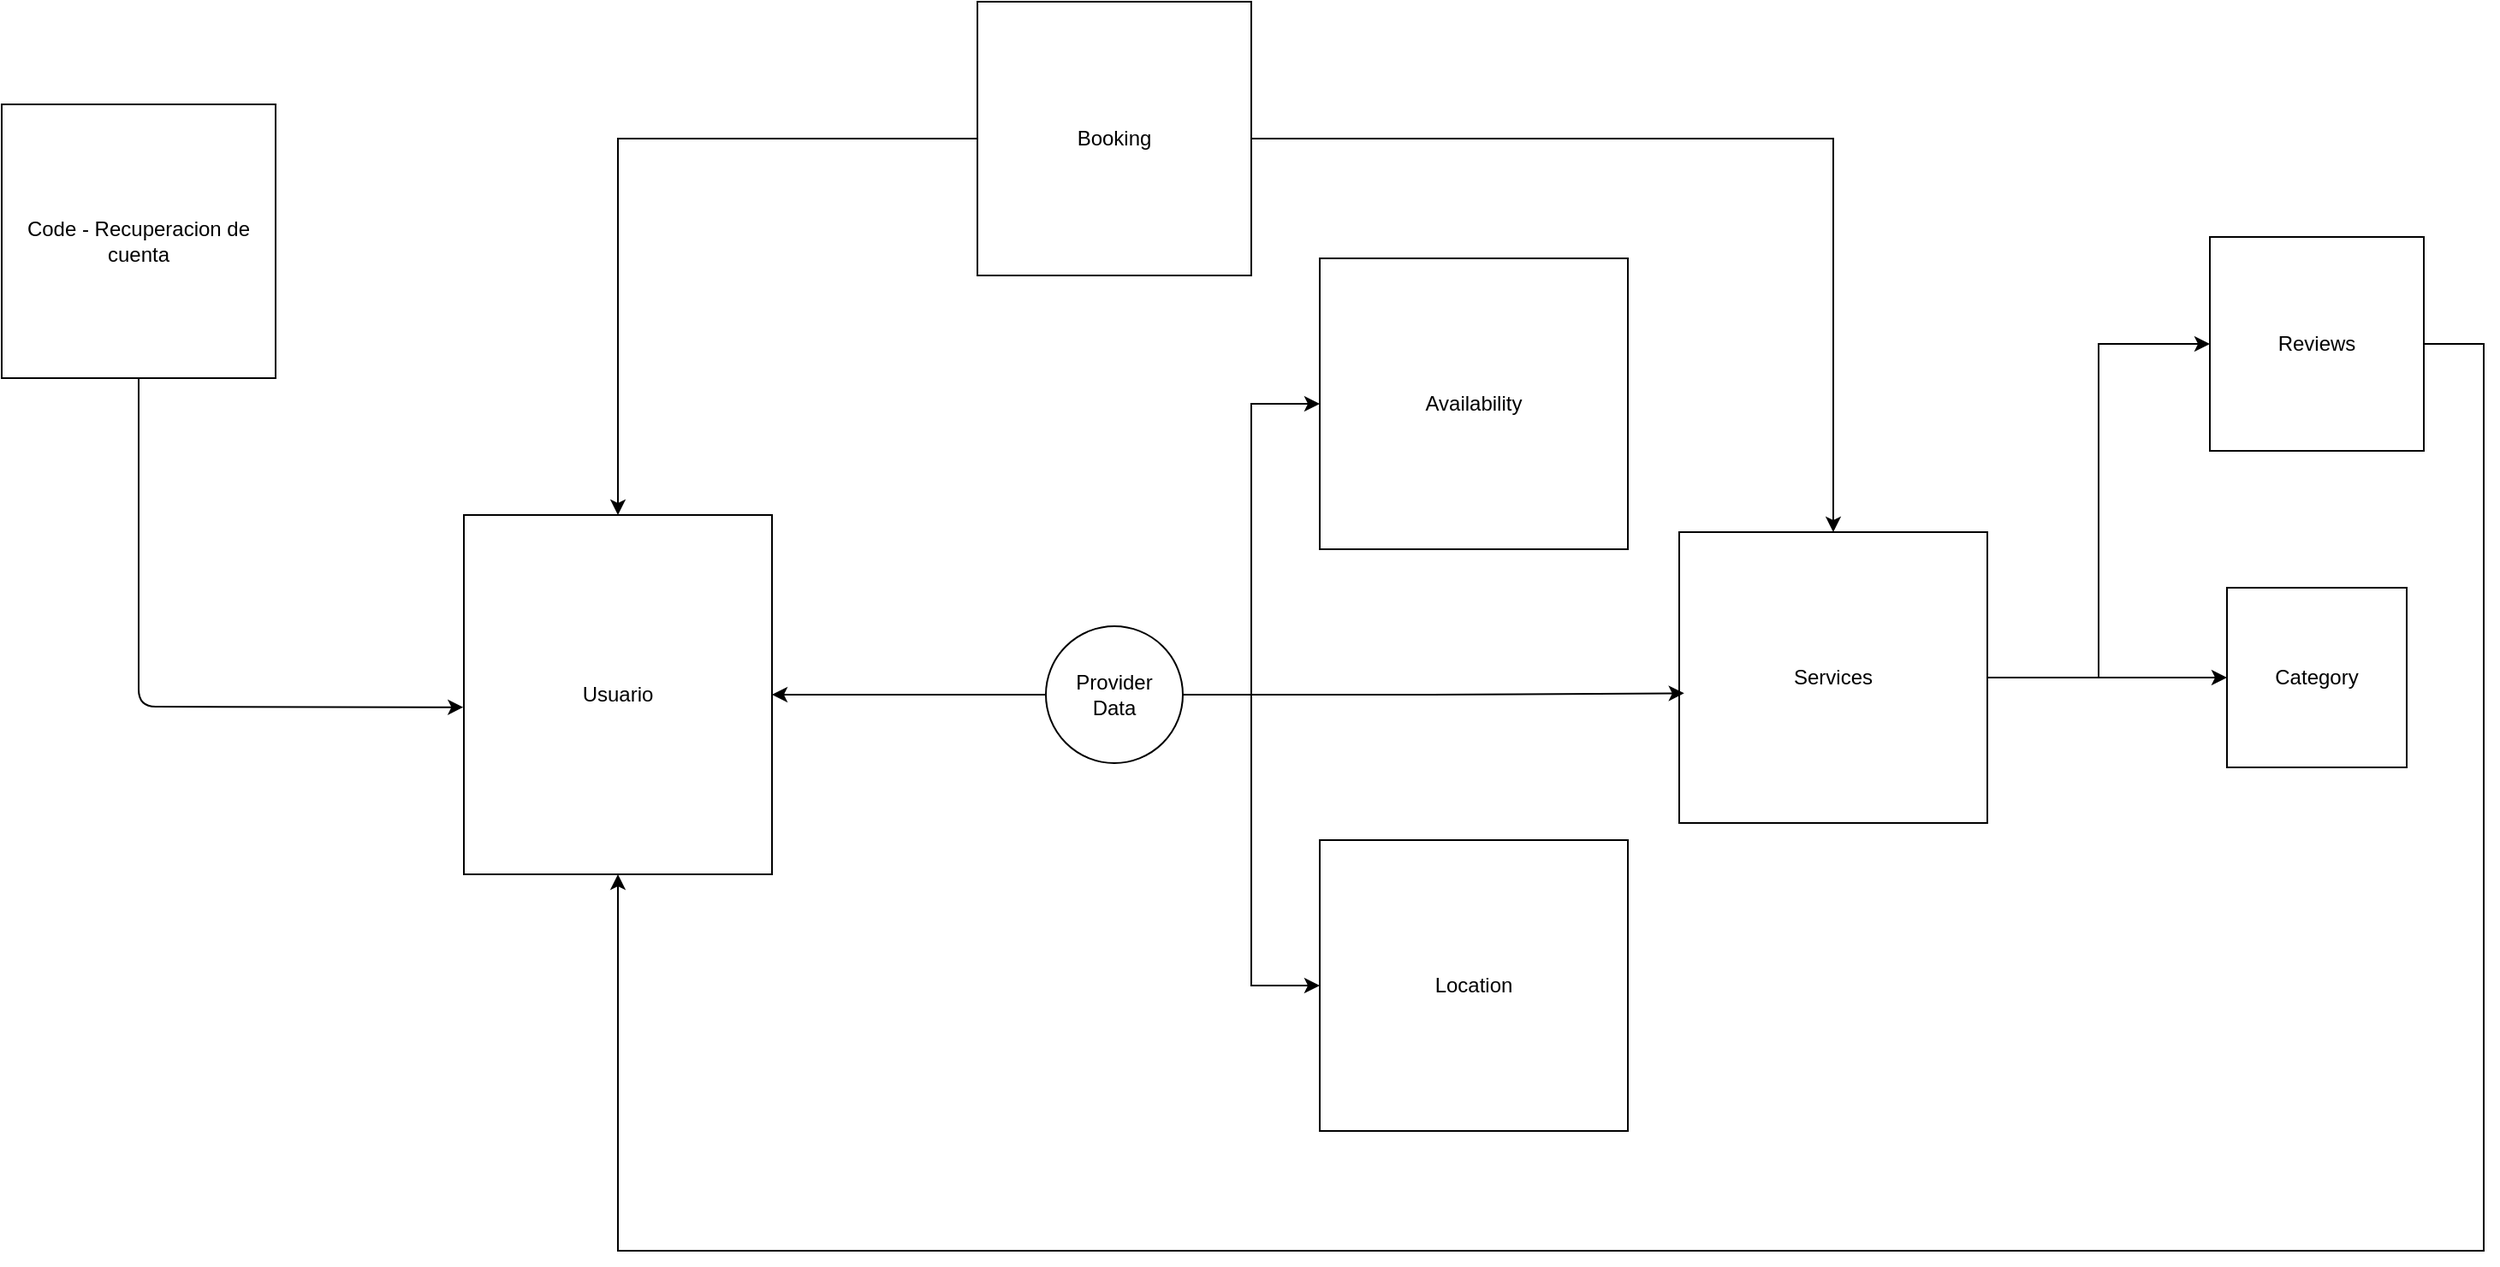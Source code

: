 <mxfile>
    <diagram name="Página-1" id="XxusXtqWIYmDUuxLCBdK">
        <mxGraphModel dx="2282" dy="1857" grid="1" gridSize="10" guides="1" tooltips="1" connect="1" arrows="1" fold="1" page="1" pageScale="1" pageWidth="827" pageHeight="1169" math="0" shadow="0">
            <root>
                <mxCell id="0"/>
                <mxCell id="1" parent="0"/>
                <mxCell id="w2bOd_ULWED4dcGwbWaT-4" value="Usuario" style="rounded=0;whiteSpace=wrap;html=1;" parent="1" vertex="1">
                    <mxGeometry x="-330" y="10" width="180" height="210" as="geometry"/>
                </mxCell>
                <mxCell id="w2bOd_ULWED4dcGwbWaT-14" style="edgeStyle=orthogonalEdgeStyle;rounded=0;orthogonalLoop=1;jettySize=auto;html=1;" parent="1" source="w2bOd_ULWED4dcGwbWaT-7" edge="1">
                    <mxGeometry relative="1" as="geometry">
                        <mxPoint x="700" y="105" as="targetPoint"/>
                    </mxGeometry>
                </mxCell>
                <mxCell id="w2bOd_ULWED4dcGwbWaT-26" style="edgeStyle=orthogonalEdgeStyle;rounded=0;orthogonalLoop=1;jettySize=auto;html=1;entryX=0;entryY=0.5;entryDx=0;entryDy=0;" parent="1" source="w2bOd_ULWED4dcGwbWaT-7" target="w2bOd_ULWED4dcGwbWaT-25" edge="1">
                    <mxGeometry relative="1" as="geometry"/>
                </mxCell>
                <mxCell id="w2bOd_ULWED4dcGwbWaT-7" value="&lt;div&gt;Services&lt;/div&gt;" style="rounded=0;whiteSpace=wrap;html=1;" parent="1" vertex="1">
                    <mxGeometry x="380" y="20" width="180" height="170" as="geometry"/>
                </mxCell>
                <mxCell id="w2bOd_ULWED4dcGwbWaT-8" value="Location" style="rounded=0;whiteSpace=wrap;html=1;" parent="1" vertex="1">
                    <mxGeometry x="170" y="200" width="180" height="170" as="geometry"/>
                </mxCell>
                <mxCell id="w2bOd_ULWED4dcGwbWaT-9" value="Availability" style="rounded=0;whiteSpace=wrap;html=1;" parent="1" vertex="1">
                    <mxGeometry x="170" y="-140" width="180" height="170" as="geometry"/>
                </mxCell>
                <mxCell id="w2bOd_ULWED4dcGwbWaT-21" style="edgeStyle=orthogonalEdgeStyle;rounded=0;orthogonalLoop=1;jettySize=auto;html=1;entryX=0;entryY=0.5;entryDx=0;entryDy=0;" parent="1" source="w2bOd_ULWED4dcGwbWaT-13" target="w2bOd_ULWED4dcGwbWaT-9" edge="1">
                    <mxGeometry relative="1" as="geometry"/>
                </mxCell>
                <mxCell id="w2bOd_ULWED4dcGwbWaT-23" style="edgeStyle=orthogonalEdgeStyle;rounded=0;orthogonalLoop=1;jettySize=auto;html=1;entryX=1;entryY=0.5;entryDx=0;entryDy=0;" parent="1" source="w2bOd_ULWED4dcGwbWaT-13" target="w2bOd_ULWED4dcGwbWaT-4" edge="1">
                    <mxGeometry relative="1" as="geometry"/>
                </mxCell>
                <mxCell id="w2bOd_ULWED4dcGwbWaT-24" style="edgeStyle=orthogonalEdgeStyle;rounded=0;orthogonalLoop=1;jettySize=auto;html=1;entryX=0;entryY=0.5;entryDx=0;entryDy=0;" parent="1" source="w2bOd_ULWED4dcGwbWaT-13" target="w2bOd_ULWED4dcGwbWaT-8" edge="1">
                    <mxGeometry relative="1" as="geometry"/>
                </mxCell>
                <mxCell id="w2bOd_ULWED4dcGwbWaT-13" value="Provider&lt;br&gt;Data" style="ellipse;whiteSpace=wrap;html=1;aspect=fixed;" parent="1" vertex="1">
                    <mxGeometry x="10" y="75" width="80" height="80" as="geometry"/>
                </mxCell>
                <mxCell id="w2bOd_ULWED4dcGwbWaT-15" value="&lt;div&gt;Category&lt;/div&gt;" style="whiteSpace=wrap;html=1;aspect=fixed;" parent="1" vertex="1">
                    <mxGeometry x="700" y="52.5" width="105" height="105" as="geometry"/>
                </mxCell>
                <mxCell id="w2bOd_ULWED4dcGwbWaT-18" style="edgeStyle=orthogonalEdgeStyle;rounded=0;orthogonalLoop=1;jettySize=auto;html=1;entryX=0.5;entryY=0;entryDx=0;entryDy=0;" parent="1" source="w2bOd_ULWED4dcGwbWaT-17" target="w2bOd_ULWED4dcGwbWaT-4" edge="1">
                    <mxGeometry relative="1" as="geometry"/>
                </mxCell>
                <mxCell id="w2bOd_ULWED4dcGwbWaT-20" style="edgeStyle=orthogonalEdgeStyle;rounded=0;orthogonalLoop=1;jettySize=auto;html=1;" parent="1" source="w2bOd_ULWED4dcGwbWaT-17" target="w2bOd_ULWED4dcGwbWaT-7" edge="1">
                    <mxGeometry relative="1" as="geometry"/>
                </mxCell>
                <mxCell id="w2bOd_ULWED4dcGwbWaT-17" value="Booking" style="whiteSpace=wrap;html=1;aspect=fixed;" parent="1" vertex="1">
                    <mxGeometry x="-30" y="-290" width="160" height="160" as="geometry"/>
                </mxCell>
                <mxCell id="w2bOd_ULWED4dcGwbWaT-22" style="edgeStyle=orthogonalEdgeStyle;rounded=0;orthogonalLoop=1;jettySize=auto;html=1;entryX=0.016;entryY=0.554;entryDx=0;entryDy=0;entryPerimeter=0;" parent="1" source="w2bOd_ULWED4dcGwbWaT-13" target="w2bOd_ULWED4dcGwbWaT-7" edge="1">
                    <mxGeometry relative="1" as="geometry"/>
                </mxCell>
                <mxCell id="w2bOd_ULWED4dcGwbWaT-29" style="edgeStyle=orthogonalEdgeStyle;rounded=0;orthogonalLoop=1;jettySize=auto;html=1;entryX=0.5;entryY=1;entryDx=0;entryDy=0;exitX=1;exitY=0.5;exitDx=0;exitDy=0;" parent="1" source="w2bOd_ULWED4dcGwbWaT-25" target="w2bOd_ULWED4dcGwbWaT-4" edge="1">
                    <mxGeometry relative="1" as="geometry">
                        <mxPoint x="-160" y="282.5" as="targetPoint"/>
                        <mxPoint x="770" y="-27.5" as="sourcePoint"/>
                        <Array as="points">
                            <mxPoint x="850" y="-90"/>
                            <mxPoint x="850" y="440"/>
                            <mxPoint x="-240" y="440"/>
                        </Array>
                    </mxGeometry>
                </mxCell>
                <mxCell id="w2bOd_ULWED4dcGwbWaT-25" value="Reviews" style="whiteSpace=wrap;html=1;aspect=fixed;" parent="1" vertex="1">
                    <mxGeometry x="690" y="-152.5" width="125" height="125" as="geometry"/>
                </mxCell>
                <mxCell id="3" style="edgeStyle=none;html=1;entryX=-0.002;entryY=0.535;entryDx=0;entryDy=0;entryPerimeter=0;" edge="1" parent="1" source="2" target="w2bOd_ULWED4dcGwbWaT-4">
                    <mxGeometry relative="1" as="geometry">
                        <Array as="points">
                            <mxPoint x="-520" y="122"/>
                        </Array>
                    </mxGeometry>
                </mxCell>
                <mxCell id="2" value="Code - Recuperacion de cuenta" style="whiteSpace=wrap;html=1;aspect=fixed;" vertex="1" parent="1">
                    <mxGeometry x="-600" y="-230" width="160" height="160" as="geometry"/>
                </mxCell>
            </root>
        </mxGraphModel>
    </diagram>
</mxfile>
